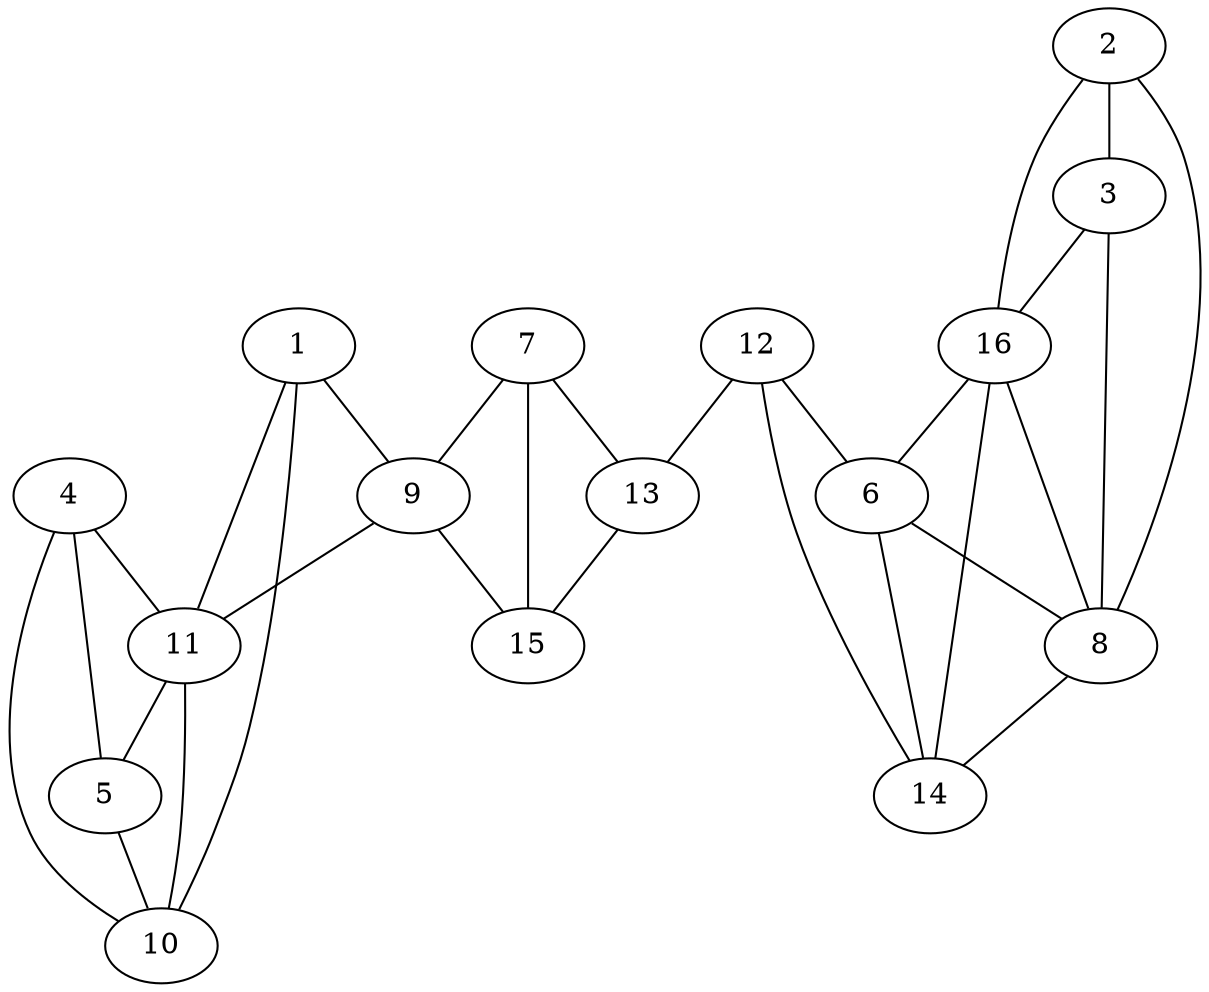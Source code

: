 graph pdb1rtv {
	1	 [aaLength=10,
		sequence=ESYNQRAFEE,
		type=0];
	10	 [aaLength=4,
		sequence=EPRV,
		type=1];
	1 -- 10	 [distance0="36.18071",
		frequency=1,
		type0=2];
	9	 [aaLength=8,
		sequence=SFVQDNHS,
		type=1];
	1 -- 9	 [distance0="37.36367",
		frequency=1,
		type0=3];
	11	 [aaLength=4,
		sequence=DDRG,
		type=1];
	1 -- 11	 [distance0="34.48251",
		frequency=1,
		type0=1];
	2	 [aaLength=6,
		sequence=PLLSEK,
		type=0];
	3	 [aaLength=5,
		sequence=QGKAF,
		type=0];
	2 -- 3	 [distance0="18.6344",
		distance1="2.0",
		frequency=2,
		type0=1,
		type1=4];
	8	 [aaLength=8,
		sequence=LSEYAEFL,
		type=1];
	2 -- 8	 [distance0="65.02107",
		frequency=1,
		type0=3];
	16	 [aaLength=3,
		sequence=PEH,
		type=1];
	2 -- 16	 [distance0="56.88356",
		frequency=1,
		type0=2];
	3 -- 8	 [distance0="58.83622",
		frequency=1,
		type0=3];
	3 -- 16	 [distance0="47.04998",
		frequency=1,
		type0=2];
	4	 [aaLength=4,
		sequence=MAMK,
		type=1];
	4 -- 10	 [distance0="16.0",
		frequency=1,
		type0=2];
	5	 [aaLength=4,
		sequence=PDVI,
		type=1];
	4 -- 5	 [distance0="10.0",
		distance1="6.0",
		frequency=2,
		type0=1,
		type1=4];
	4 -- 11	 [distance0="22.0",
		frequency=1,
		type0=3];
	5 -- 10	 [distance0="6.0",
		distance1="2.0",
		frequency=2,
		type0=1,
		type1=4];
	6	 [aaLength=4,
		sequence=NKRQ,
		type=1];
	6 -- 8	 [distance0="17.0",
		frequency=1,
		type0=3];
	14	 [aaLength=7,
		sequence=PAGFAHG,
		type=1];
	6 -- 14	 [distance0="7.0",
		distance1="3.0",
		frequency=2,
		type0=1,
		type1=4];
	7	 [aaLength=7,
		sequence=AQGKLVR,
		type=1];
	7 -- 9	 [distance0="24.0",
		frequency=1,
		type0=3];
	13	 [aaLength=8,
		sequence=TLGEVFDV,
		type=1];
	7 -- 13	 [distance0="8.0",
		distance1="1.0",
		frequency=2,
		type0=1,
		type1=4];
	15	 [aaLength=7,
		sequence=RGVLRGL,
		type=1];
	7 -- 15	 [distance0="13.0",
		frequency=1,
		type0=2];
	8 -- 14	 [distance0="10.0",
		frequency=1,
		type0=1];
	9 -- 11	 [distance0="23.0",
		frequency=1,
		type0=2];
	9 -- 15	 [distance0="11.0",
		distance1="3.0",
		frequency=2,
		type0=1,
		type1=4];
	11 -- 10	 [distance0="6.0",
		frequency=1,
		type0=1];
	11 -- 5	 [distance0="12.0",
		frequency=1,
		type0=2];
	12	 [aaLength=7,
		sequence=FGQWVGE,
		type=1];
	12 -- 6	 [distance0="12.0",
		distance1="5.0",
		frequency=2,
		type0=1,
		type1=4];
	12 -- 13	 [distance0="18.0",
		frequency=1,
		type0=2];
	12 -- 14	 [distance0="19.0",
		frequency=1,
		type0=3];
	13 -- 15	 [distance0="21.0",
		frequency=1,
		type0=3];
	16 -- 6	 [distance0="33.0",
		frequency=1,
		type0=3];
	16 -- 8	 [distance0="16.0",
		frequency=1,
		type0=1];
	16 -- 14	 [distance0="26.0",
		frequency=1,
		type0=2];
}
